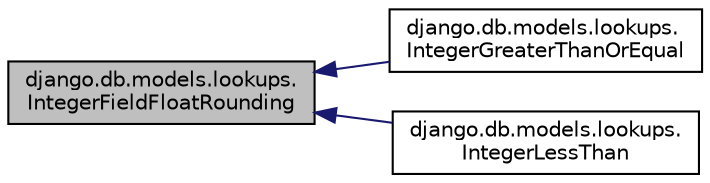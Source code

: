 digraph "django.db.models.lookups.IntegerFieldFloatRounding"
{
 // LATEX_PDF_SIZE
  edge [fontname="Helvetica",fontsize="10",labelfontname="Helvetica",labelfontsize="10"];
  node [fontname="Helvetica",fontsize="10",shape=record];
  rankdir="LR";
  Node1 [label="django.db.models.lookups.\lIntegerFieldFloatRounding",height=0.2,width=0.4,color="black", fillcolor="grey75", style="filled", fontcolor="black",tooltip=" "];
  Node1 -> Node2 [dir="back",color="midnightblue",fontsize="10",style="solid",fontname="Helvetica"];
  Node2 [label="django.db.models.lookups.\lIntegerGreaterThanOrEqual",height=0.2,width=0.4,color="black", fillcolor="white", style="filled",URL="$df/d73/classdjango_1_1db_1_1models_1_1lookups_1_1_integer_greater_than_or_equal.html",tooltip=" "];
  Node1 -> Node3 [dir="back",color="midnightblue",fontsize="10",style="solid",fontname="Helvetica"];
  Node3 [label="django.db.models.lookups.\lIntegerLessThan",height=0.2,width=0.4,color="black", fillcolor="white", style="filled",URL="$de/d47/classdjango_1_1db_1_1models_1_1lookups_1_1_integer_less_than.html",tooltip=" "];
}
